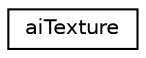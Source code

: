 digraph "Graphical Class Hierarchy"
{
  edge [fontname="Helvetica",fontsize="10",labelfontname="Helvetica",labelfontsize="10"];
  node [fontname="Helvetica",fontsize="10",shape=record];
  rankdir="LR";
  Node1 [label="aiTexture",height=0.2,width=0.4,color="black", fillcolor="white", style="filled",URL="$structai_texture.html"];
}

